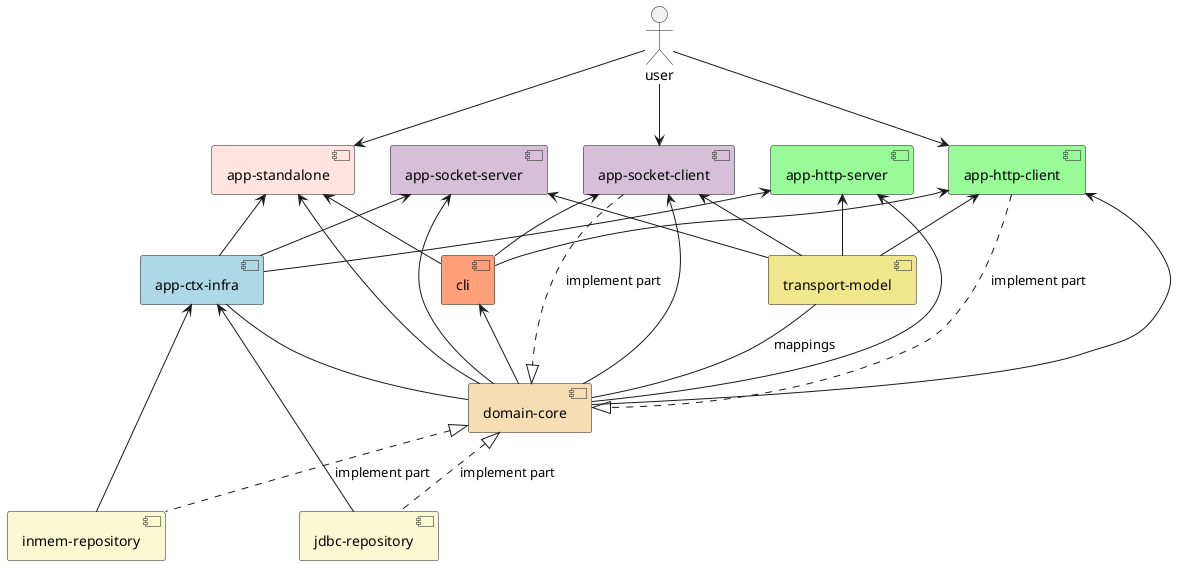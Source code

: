 @startuml
skinparam componentStyle uml2

actor user

' Define components with colors
component "app-ctx-infra" as appCtxInfra #LightBlue
component "app-http-client" as appHttpClient #PaleGreen
component "app-http-server" as appHttpServer #PaleGreen
component "app-socket-client" as appSocketClient #Thistle
component "app-socket-server" as appSocketServer #Thistle
component "app-standalone" as appStandalone #MistyRose
component "domain-core" as domainCore #Wheat
component "inmem-repository" as inmemRepository #LightGoldenRodYellow
component "jdbc-repository" as jdbcRepository #LightGoldenRodYellow
component "transport-model" as transportModel #Khaki
component "cli" as cli #LightSalmon

' Define relationships (dependencies)

user -down-> appStandalone
user -down-> appHttpClient
user -down-> appSocketClient
appStandalone -[hidden]right- appSocketServer
appSocketServer -[hidden]right- appSocketClient
appSocketClient -[hidden]right- appHttpServer
appHttpServer -[hidden]right- appHttpClient

appStandalone <-down- cli
appStandalone <-down- appCtxInfra
appStandalone <-down- domainCore

appSocketServer <-down- appCtxInfra
appSocketServer <-down- domainCore
appSocketServer <-down- transportModel

appSocketClient <-down- cli
appSocketClient <-down- transportModel
appSocketClient <-down- domainCore
appSocketClient .down.|> domainCore : implement part


appHttpServer <-down- appCtxInfra
appHttpServer <-down- domainCore
appHttpServer <-down- transportModel

appHttpClient <-down- cli
appHttpClient <-down- transportModel
appHttpClient <-down- domainCore
appHttpClient .down.|> domainCore : implement part

appCtxInfra <-down- inmemRepository
appCtxInfra <-down- jdbcRepository
appCtxInfra -down- domainCore

domainCore <|.. inmemRepository: implement part
domainCore <|.. jdbcRepository: implement part

transportModel - domainCore: mappings

cli <-down- domainCore

@enduml
